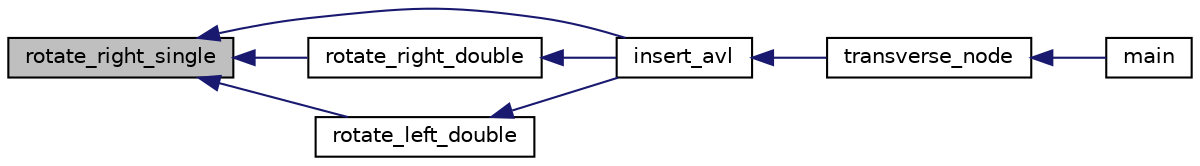 digraph "rotate_right_single"
{
  edge [fontname="Helvetica",fontsize="10",labelfontname="Helvetica",labelfontsize="10"];
  node [fontname="Helvetica",fontsize="10",shape=record];
  rankdir="LR";
  Node115 [label="rotate_right_single",height=0.2,width=0.4,color="black", fillcolor="grey75", style="filled", fontcolor="black"];
  Node115 -> Node116 [dir="back",color="midnightblue",fontsize="10",style="solid",fontname="Helvetica"];
  Node116 [label="insert_avl",height=0.2,width=0.4,color="black", fillcolor="white", style="filled",URL="$problem1_8c_09_09.html#a31c60878b6264d468aa59caea1a4dc75",tooltip="To create AVL Tree from the inorder transversal of BST. "];
  Node116 -> Node117 [dir="back",color="midnightblue",fontsize="10",style="solid",fontname="Helvetica"];
  Node117 [label="transverse_node",height=0.2,width=0.4,color="black", fillcolor="white", style="filled",URL="$problem1_8c_09_09.html#adf38af92ad12705aa7607a48d0c8c125",tooltip="Transverse the array in inorder to make AVL and print inorder. "];
  Node117 -> Node118 [dir="back",color="midnightblue",fontsize="10",style="solid",fontname="Helvetica"];
  Node118 [label="main",height=0.2,width=0.4,color="black", fillcolor="white", style="filled",URL="$problem1_8c_09_09.html#ae66f6b31b5ad750f1fe042a706a4e3d4",tooltip="To take input and print menu to do task and call menu again and again. "];
  Node115 -> Node119 [dir="back",color="midnightblue",fontsize="10",style="solid",fontname="Helvetica"];
  Node119 [label="rotate_right_double",height=0.2,width=0.4,color="black", fillcolor="white", style="filled",URL="$problem1_8c_09_09.html#a16d8a4ca047169c16048610f77760570",tooltip="Rotate the nodes two times about the root node but first about provided then about its parent..."];
  Node119 -> Node116 [dir="back",color="midnightblue",fontsize="10",style="solid",fontname="Helvetica"];
  Node115 -> Node120 [dir="back",color="midnightblue",fontsize="10",style="solid",fontname="Helvetica"];
  Node120 [label="rotate_left_double",height=0.2,width=0.4,color="black", fillcolor="white", style="filled",URL="$problem1_8c_09_09.html#ab68e0bcebda82f752fd2c034927a5732",tooltip="Rotate the nodes two times about the root node but first about provided then about its parent..."];
  Node120 -> Node116 [dir="back",color="midnightblue",fontsize="10",style="solid",fontname="Helvetica"];
}

